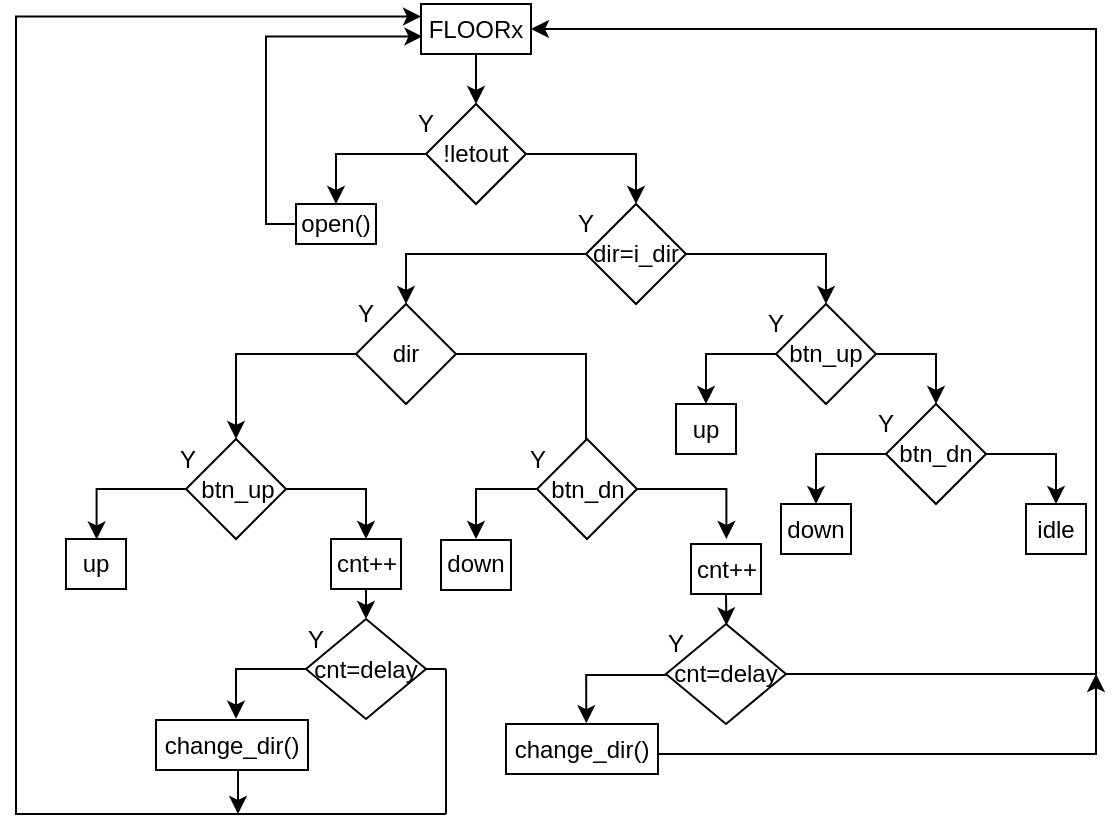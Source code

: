 <mxfile version="10.6.8" type="github"><diagram id="rrpCG6SwKrYgqtDDOhij" name="Page-1"><mxGraphModel dx="916" dy="614" grid="1" gridSize="5" guides="1" tooltips="1" connect="1" arrows="1" fold="1" page="1" pageScale="1" pageWidth="850" pageHeight="1100" math="0" shadow="0"><root><mxCell id="0"/><mxCell id="1" parent="0"/><mxCell id="ht7sEh6o9dlng3Uz-Mxe-13" style="edgeStyle=orthogonalEdgeStyle;rounded=0;orthogonalLoop=1;jettySize=auto;html=1;exitX=0;exitY=0.5;exitDx=0;exitDy=0;" edge="1" parent="1" source="ht7sEh6o9dlng3Uz-Mxe-1"><mxGeometry relative="1" as="geometry"><mxPoint x="250" y="130" as="targetPoint"/><Array as="points"><mxPoint x="250" y="105"/></Array></mxGeometry></mxCell><mxCell id="ht7sEh6o9dlng3Uz-Mxe-15" style="edgeStyle=orthogonalEdgeStyle;rounded=0;orthogonalLoop=1;jettySize=auto;html=1;exitX=1;exitY=0.5;exitDx=0;exitDy=0;" edge="1" parent="1" source="ht7sEh6o9dlng3Uz-Mxe-1"><mxGeometry relative="1" as="geometry"><mxPoint x="400" y="130" as="targetPoint"/><Array as="points"><mxPoint x="400" y="105"/></Array></mxGeometry></mxCell><mxCell id="ht7sEh6o9dlng3Uz-Mxe-1" value="" style="rhombus;whiteSpace=wrap;html=1;" vertex="1" parent="1"><mxGeometry x="295" y="80" width="50" height="50" as="geometry"/></mxCell><mxCell id="ht7sEh6o9dlng3Uz-Mxe-2" value="" style="rounded=0;whiteSpace=wrap;html=1;" vertex="1" parent="1"><mxGeometry x="230" y="130" width="40" height="20" as="geometry"/></mxCell><mxCell id="ht7sEh6o9dlng3Uz-Mxe-17" style="edgeStyle=orthogonalEdgeStyle;rounded=0;orthogonalLoop=1;jettySize=auto;html=1;exitX=1;exitY=0.5;exitDx=0;exitDy=0;" edge="1" parent="1" source="ht7sEh6o9dlng3Uz-Mxe-18"><mxGeometry relative="1" as="geometry"><mxPoint x="495" y="180" as="targetPoint"/><Array as="points"><mxPoint x="495" y="155"/></Array></mxGeometry></mxCell><mxCell id="ht7sEh6o9dlng3Uz-Mxe-89" style="edgeStyle=orthogonalEdgeStyle;rounded=0;orthogonalLoop=1;jettySize=auto;html=1;exitX=0;exitY=0.5;exitDx=0;exitDy=0;entryX=0.5;entryY=0;entryDx=0;entryDy=0;" edge="1" parent="1" source="ht7sEh6o9dlng3Uz-Mxe-18" target="ht7sEh6o9dlng3Uz-Mxe-57"><mxGeometry relative="1" as="geometry"><Array as="points"><mxPoint x="285" y="155"/></Array></mxGeometry></mxCell><mxCell id="ht7sEh6o9dlng3Uz-Mxe-18" value="" style="rhombus;whiteSpace=wrap;html=1;" vertex="1" parent="1"><mxGeometry x="375" y="130" width="50" height="50" as="geometry"/></mxCell><mxCell id="ht7sEh6o9dlng3Uz-Mxe-25" value="" style="endArrow=classic;html=1;entryX=0.5;entryY=0;entryDx=0;entryDy=0;" edge="1" parent="1" target="ht7sEh6o9dlng3Uz-Mxe-1"><mxGeometry width="50" height="50" relative="1" as="geometry"><mxPoint x="320" y="55" as="sourcePoint"/><mxPoint x="385" y="10" as="targetPoint"/></mxGeometry></mxCell><mxCell id="ht7sEh6o9dlng3Uz-Mxe-193" style="edgeStyle=elbowEdgeStyle;rounded=0;orthogonalLoop=1;jettySize=auto;html=1;entryX=0.013;entryY=0.648;entryDx=0;entryDy=0;entryPerimeter=0;strokeColor=#000000;" edge="1" parent="1" source="ht7sEh6o9dlng3Uz-Mxe-30" target="ht7sEh6o9dlng3Uz-Mxe-191"><mxGeometry relative="1" as="geometry"><Array as="points"><mxPoint x="215" y="95"/></Array></mxGeometry></mxCell><mxCell id="ht7sEh6o9dlng3Uz-Mxe-30" value="open()" style="text;html=1;strokeColor=none;fillColor=none;align=center;verticalAlign=middle;whiteSpace=wrap;rounded=0;" vertex="1" parent="1"><mxGeometry x="230" y="130" width="40" height="20" as="geometry"/></mxCell><mxCell id="ht7sEh6o9dlng3Uz-Mxe-31" value="!letout" style="text;html=1;strokeColor=none;fillColor=none;align=center;verticalAlign=middle;whiteSpace=wrap;rounded=0;" vertex="1" parent="1"><mxGeometry x="300" y="95" width="40" height="20" as="geometry"/></mxCell><mxCell id="ht7sEh6o9dlng3Uz-Mxe-32" value="Y" style="text;html=1;strokeColor=none;fillColor=none;align=center;verticalAlign=middle;whiteSpace=wrap;rounded=0;" vertex="1" parent="1"><mxGeometry x="275" y="80" width="40" height="20" as="geometry"/></mxCell><mxCell id="ht7sEh6o9dlng3Uz-Mxe-33" value="dir=i_dir" style="text;html=1;strokeColor=none;fillColor=none;align=center;verticalAlign=middle;whiteSpace=wrap;rounded=0;" vertex="1" parent="1"><mxGeometry x="380" y="145" width="40" height="20" as="geometry"/></mxCell><mxCell id="ht7sEh6o9dlng3Uz-Mxe-34" value="Y" style="text;html=1;strokeColor=none;fillColor=none;align=center;verticalAlign=middle;whiteSpace=wrap;rounded=0;" vertex="1" parent="1"><mxGeometry x="355" y="130" width="40" height="20" as="geometry"/></mxCell><mxCell id="ht7sEh6o9dlng3Uz-Mxe-56" style="edgeStyle=orthogonalEdgeStyle;rounded=0;orthogonalLoop=1;jettySize=auto;html=1;exitX=1;exitY=0.5;exitDx=0;exitDy=0;" edge="1" parent="1" source="ht7sEh6o9dlng3Uz-Mxe-57"><mxGeometry relative="1" as="geometry"><mxPoint x="375" y="275" as="targetPoint"/><Array as="points"><mxPoint x="375" y="205"/></Array></mxGeometry></mxCell><mxCell id="ht7sEh6o9dlng3Uz-Mxe-186" style="edgeStyle=elbowEdgeStyle;rounded=0;orthogonalLoop=1;jettySize=auto;html=1;exitX=0;exitY=0.5;exitDx=0;exitDy=0;entryX=0.5;entryY=0;entryDx=0;entryDy=0;strokeColor=#000000;" edge="1" parent="1" source="ht7sEh6o9dlng3Uz-Mxe-57" target="ht7sEh6o9dlng3Uz-Mxe-100"><mxGeometry relative="1" as="geometry"><Array as="points"><mxPoint x="200" y="225"/></Array></mxGeometry></mxCell><mxCell id="ht7sEh6o9dlng3Uz-Mxe-57" value="" style="rhombus;whiteSpace=wrap;html=1;" vertex="1" parent="1"><mxGeometry x="260" y="180" width="50" height="50" as="geometry"/></mxCell><mxCell id="ht7sEh6o9dlng3Uz-Mxe-58" value="dir" style="text;html=1;strokeColor=none;fillColor=none;align=center;verticalAlign=middle;whiteSpace=wrap;rounded=0;" vertex="1" parent="1"><mxGeometry x="265" y="195" width="40" height="20" as="geometry"/></mxCell><mxCell id="ht7sEh6o9dlng3Uz-Mxe-59" value="Y" style="text;html=1;strokeColor=none;fillColor=none;align=center;verticalAlign=middle;whiteSpace=wrap;rounded=0;" vertex="1" parent="1"><mxGeometry x="245" y="175" width="40" height="20" as="geometry"/></mxCell><mxCell id="ht7sEh6o9dlng3Uz-Mxe-60" style="edgeStyle=orthogonalEdgeStyle;rounded=0;orthogonalLoop=1;jettySize=auto;html=1;exitX=0;exitY=0.5;exitDx=0;exitDy=0;" edge="1" parent="1" source="ht7sEh6o9dlng3Uz-Mxe-62"><mxGeometry relative="1" as="geometry"><mxPoint x="435" y="230" as="targetPoint"/><Array as="points"><mxPoint x="435" y="205"/><mxPoint x="435" y="230"/></Array></mxGeometry></mxCell><mxCell id="ht7sEh6o9dlng3Uz-Mxe-61" style="edgeStyle=orthogonalEdgeStyle;rounded=0;orthogonalLoop=1;jettySize=auto;html=1;exitX=1;exitY=0.5;exitDx=0;exitDy=0;entryX=0.5;entryY=0;entryDx=0;entryDy=0;" edge="1" parent="1" source="ht7sEh6o9dlng3Uz-Mxe-62" target="ht7sEh6o9dlng3Uz-Mxe-82"><mxGeometry relative="1" as="geometry"><mxPoint x="564.952" y="230.238" as="targetPoint"/><Array as="points"><mxPoint x="550" y="205"/></Array></mxGeometry></mxCell><mxCell id="ht7sEh6o9dlng3Uz-Mxe-62" value="" style="rhombus;whiteSpace=wrap;html=1;" vertex="1" parent="1"><mxGeometry x="470" y="180" width="50" height="50" as="geometry"/></mxCell><mxCell id="ht7sEh6o9dlng3Uz-Mxe-63" value="btn_up" style="text;html=1;strokeColor=none;fillColor=none;align=center;verticalAlign=middle;whiteSpace=wrap;rounded=0;" vertex="1" parent="1"><mxGeometry x="475" y="195" width="40" height="20" as="geometry"/></mxCell><mxCell id="ht7sEh6o9dlng3Uz-Mxe-64" value="Y" style="text;html=1;strokeColor=none;fillColor=none;align=center;verticalAlign=middle;whiteSpace=wrap;rounded=0;" vertex="1" parent="1"><mxGeometry x="450" y="180" width="40" height="20" as="geometry"/></mxCell><mxCell id="ht7sEh6o9dlng3Uz-Mxe-70" value="" style="rounded=0;whiteSpace=wrap;html=1;" vertex="1" parent="1"><mxGeometry x="420" y="230" width="30" height="25" as="geometry"/></mxCell><mxCell id="ht7sEh6o9dlng3Uz-Mxe-72" value="up" style="text;html=1;strokeColor=none;fillColor=none;align=center;verticalAlign=middle;whiteSpace=wrap;rounded=0;" vertex="1" parent="1"><mxGeometry x="415" y="232.5" width="40" height="20" as="geometry"/></mxCell><mxCell id="ht7sEh6o9dlng3Uz-Mxe-80" style="edgeStyle=orthogonalEdgeStyle;rounded=0;orthogonalLoop=1;jettySize=auto;html=1;exitX=0;exitY=0.5;exitDx=0;exitDy=0;" edge="1" parent="1" source="ht7sEh6o9dlng3Uz-Mxe-82"><mxGeometry relative="1" as="geometry"><mxPoint x="490" y="280" as="targetPoint"/><Array as="points"><mxPoint x="490" y="255"/><mxPoint x="490" y="280"/></Array></mxGeometry></mxCell><mxCell id="ht7sEh6o9dlng3Uz-Mxe-81" style="edgeStyle=orthogonalEdgeStyle;rounded=0;orthogonalLoop=1;jettySize=auto;html=1;exitX=1;exitY=0.5;exitDx=0;exitDy=0;entryX=0.5;entryY=0;entryDx=0;entryDy=0;" edge="1" parent="1" source="ht7sEh6o9dlng3Uz-Mxe-82" target="ht7sEh6o9dlng3Uz-Mxe-87"><mxGeometry relative="1" as="geometry"><mxPoint x="619.714" y="280" as="targetPoint"/><Array as="points"><mxPoint x="610" y="255"/></Array></mxGeometry></mxCell><mxCell id="ht7sEh6o9dlng3Uz-Mxe-82" value="" style="rhombus;whiteSpace=wrap;html=1;" vertex="1" parent="1"><mxGeometry x="525" y="230" width="50" height="50" as="geometry"/></mxCell><mxCell id="ht7sEh6o9dlng3Uz-Mxe-83" value="btn_dn" style="text;html=1;strokeColor=none;fillColor=none;align=center;verticalAlign=middle;whiteSpace=wrap;rounded=0;" vertex="1" parent="1"><mxGeometry x="530" y="245" width="40" height="20" as="geometry"/></mxCell><mxCell id="ht7sEh6o9dlng3Uz-Mxe-84" value="Y" style="text;html=1;strokeColor=none;fillColor=none;align=center;verticalAlign=middle;whiteSpace=wrap;rounded=0;" vertex="1" parent="1"><mxGeometry x="505" y="230" width="40" height="20" as="geometry"/></mxCell><mxCell id="ht7sEh6o9dlng3Uz-Mxe-85" value="" style="rounded=0;whiteSpace=wrap;html=1;" vertex="1" parent="1"><mxGeometry x="472.5" y="280" width="35" height="25" as="geometry"/></mxCell><mxCell id="ht7sEh6o9dlng3Uz-Mxe-86" value="down" style="text;html=1;strokeColor=none;fillColor=none;align=center;verticalAlign=middle;whiteSpace=wrap;rounded=0;" vertex="1" parent="1"><mxGeometry x="470" y="282.5" width="40" height="20" as="geometry"/></mxCell><mxCell id="ht7sEh6o9dlng3Uz-Mxe-87" value="" style="rounded=0;whiteSpace=wrap;html=1;" vertex="1" parent="1"><mxGeometry x="595" y="280" width="30" height="25" as="geometry"/></mxCell><mxCell id="ht7sEh6o9dlng3Uz-Mxe-88" value="idle" style="text;html=1;strokeColor=none;fillColor=none;align=center;verticalAlign=middle;whiteSpace=wrap;rounded=0;" vertex="1" parent="1"><mxGeometry x="590" y="282.5" width="40" height="20" as="geometry"/></mxCell><mxCell id="ht7sEh6o9dlng3Uz-Mxe-98" style="edgeStyle=orthogonalEdgeStyle;rounded=0;orthogonalLoop=1;jettySize=auto;html=1;exitX=0;exitY=0.5;exitDx=0;exitDy=0;" edge="1" parent="1" source="ht7sEh6o9dlng3Uz-Mxe-100"><mxGeometry relative="1" as="geometry"><mxPoint x="130.3" y="297.7" as="targetPoint"/><Array as="points"><mxPoint x="130.5" y="272.5"/></Array></mxGeometry></mxCell><mxCell id="ht7sEh6o9dlng3Uz-Mxe-147" style="edgeStyle=orthogonalEdgeStyle;rounded=0;orthogonalLoop=1;jettySize=auto;html=1;exitX=1;exitY=0.5;exitDx=0;exitDy=0;entryX=0.5;entryY=0;entryDx=0;entryDy=0;" edge="1" parent="1" source="ht7sEh6o9dlng3Uz-Mxe-100" target="ht7sEh6o9dlng3Uz-Mxe-128"><mxGeometry relative="1" as="geometry"/></mxCell><mxCell id="ht7sEh6o9dlng3Uz-Mxe-100" value="" style="rhombus;whiteSpace=wrap;html=1;" vertex="1" parent="1"><mxGeometry x="175" y="247.5" width="50" height="50" as="geometry"/></mxCell><mxCell id="ht7sEh6o9dlng3Uz-Mxe-101" value="btn_up" style="text;html=1;strokeColor=none;fillColor=none;align=center;verticalAlign=middle;whiteSpace=wrap;rounded=0;" vertex="1" parent="1"><mxGeometry x="180.5" y="262.5" width="40" height="20" as="geometry"/></mxCell><mxCell id="ht7sEh6o9dlng3Uz-Mxe-102" value="Y" style="text;html=1;strokeColor=none;fillColor=none;align=center;verticalAlign=middle;whiteSpace=wrap;rounded=0;" vertex="1" parent="1"><mxGeometry x="155.5" y="247.5" width="40" height="20" as="geometry"/></mxCell><mxCell id="ht7sEh6o9dlng3Uz-Mxe-119" style="edgeStyle=orthogonalEdgeStyle;rounded=0;orthogonalLoop=1;jettySize=auto;html=1;exitX=0;exitY=0.5;exitDx=0;exitDy=0;" edge="1" parent="1" source="ht7sEh6o9dlng3Uz-Mxe-121"><mxGeometry relative="1" as="geometry"><mxPoint x="320" y="297.5" as="targetPoint"/><Array as="points"><mxPoint x="320" y="272.5"/><mxPoint x="320" y="297.5"/></Array></mxGeometry></mxCell><mxCell id="ht7sEh6o9dlng3Uz-Mxe-120" style="edgeStyle=orthogonalEdgeStyle;rounded=0;orthogonalLoop=1;jettySize=auto;html=1;exitX=1;exitY=0.5;exitDx=0;exitDy=0;" edge="1" parent="1" source="ht7sEh6o9dlng3Uz-Mxe-121"><mxGeometry relative="1" as="geometry"><mxPoint x="445.19" y="297.5" as="targetPoint"/><Array as="points"><mxPoint x="445.5" y="272.5"/></Array></mxGeometry></mxCell><mxCell id="ht7sEh6o9dlng3Uz-Mxe-121" value="" style="rhombus;whiteSpace=wrap;html=1;" vertex="1" parent="1"><mxGeometry x="350.5" y="247.5" width="50" height="50" as="geometry"/></mxCell><mxCell id="ht7sEh6o9dlng3Uz-Mxe-122" value="btn_dn" style="text;html=1;strokeColor=none;fillColor=none;align=center;verticalAlign=middle;whiteSpace=wrap;rounded=0;" vertex="1" parent="1"><mxGeometry x="355.5" y="262.5" width="40" height="20" as="geometry"/></mxCell><mxCell id="ht7sEh6o9dlng3Uz-Mxe-123" value="Y" style="text;html=1;strokeColor=none;fillColor=none;align=center;verticalAlign=middle;whiteSpace=wrap;rounded=0;" vertex="1" parent="1"><mxGeometry x="330.5" y="247.5" width="40" height="20" as="geometry"/></mxCell><mxCell id="ht7sEh6o9dlng3Uz-Mxe-124" value="" style="rounded=0;whiteSpace=wrap;html=1;" vertex="1" parent="1"><mxGeometry x="115" y="297.5" width="30" height="25" as="geometry"/></mxCell><mxCell id="ht7sEh6o9dlng3Uz-Mxe-125" value="up" style="text;html=1;strokeColor=none;fillColor=none;align=center;verticalAlign=middle;whiteSpace=wrap;rounded=0;" vertex="1" parent="1"><mxGeometry x="110" y="300" width="40" height="20" as="geometry"/></mxCell><mxCell id="ht7sEh6o9dlng3Uz-Mxe-126" value="" style="rounded=0;whiteSpace=wrap;html=1;" vertex="1" parent="1"><mxGeometry x="302.5" y="298" width="35" height="25" as="geometry"/></mxCell><mxCell id="ht7sEh6o9dlng3Uz-Mxe-127" value="down" style="text;html=1;strokeColor=none;fillColor=none;align=center;verticalAlign=middle;whiteSpace=wrap;rounded=0;" vertex="1" parent="1"><mxGeometry x="300" y="300" width="40" height="20" as="geometry"/></mxCell><mxCell id="ht7sEh6o9dlng3Uz-Mxe-148" style="edgeStyle=orthogonalEdgeStyle;rounded=0;orthogonalLoop=1;jettySize=auto;html=1;exitX=0.5;exitY=1;exitDx=0;exitDy=0;entryX=0.5;entryY=0;entryDx=0;entryDy=0;" edge="1" parent="1" source="ht7sEh6o9dlng3Uz-Mxe-128" target="ht7sEh6o9dlng3Uz-Mxe-140"><mxGeometry relative="1" as="geometry"/></mxCell><mxCell id="ht7sEh6o9dlng3Uz-Mxe-128" value="cnt++" style="rounded=0;whiteSpace=wrap;html=1;" vertex="1" parent="1"><mxGeometry x="247.5" y="297.5" width="35" height="25" as="geometry"/></mxCell><mxCell id="ht7sEh6o9dlng3Uz-Mxe-138" style="edgeStyle=orthogonalEdgeStyle;rounded=0;orthogonalLoop=1;jettySize=auto;html=1;exitX=0;exitY=0.5;exitDx=0;exitDy=0;" edge="1" parent="1" source="ht7sEh6o9dlng3Uz-Mxe-140"><mxGeometry relative="1" as="geometry"><mxPoint x="200" y="387.333" as="targetPoint"/><Array as="points"><mxPoint x="200" y="362.5"/></Array></mxGeometry></mxCell><mxCell id="ht7sEh6o9dlng3Uz-Mxe-140" value="" style="rhombus;whiteSpace=wrap;html=1;" vertex="1" parent="1"><mxGeometry x="235" y="337.5" width="60" height="50" as="geometry"/></mxCell><mxCell id="ht7sEh6o9dlng3Uz-Mxe-141" value="cnt=delay" style="text;html=1;strokeColor=none;fillColor=none;align=center;verticalAlign=middle;whiteSpace=wrap;rounded=0;" vertex="1" parent="1"><mxGeometry x="245" y="352.5" width="40" height="20" as="geometry"/></mxCell><mxCell id="ht7sEh6o9dlng3Uz-Mxe-142" value="Y" style="text;html=1;strokeColor=none;fillColor=none;align=center;verticalAlign=middle;whiteSpace=wrap;rounded=0;" vertex="1" parent="1"><mxGeometry x="220" y="337.5" width="40" height="20" as="geometry"/></mxCell><mxCell id="ht7sEh6o9dlng3Uz-Mxe-178" style="edgeStyle=elbowEdgeStyle;rounded=0;orthogonalLoop=1;jettySize=auto;html=1;strokeColor=#000000;" edge="1" parent="1" source="ht7sEh6o9dlng3Uz-Mxe-143"><mxGeometry relative="1" as="geometry"><mxPoint x="201" y="435" as="targetPoint"/><Array as="points"><mxPoint x="201" y="425"/><mxPoint x="201" y="430"/></Array></mxGeometry></mxCell><mxCell id="ht7sEh6o9dlng3Uz-Mxe-143" value="change_dir()" style="rounded=0;whiteSpace=wrap;html=1;" vertex="1" parent="1"><mxGeometry x="160" y="388" width="76" height="25" as="geometry"/></mxCell><mxCell id="ht7sEh6o9dlng3Uz-Mxe-151" style="edgeStyle=orthogonalEdgeStyle;rounded=0;orthogonalLoop=1;jettySize=auto;html=1;exitX=0.5;exitY=1;exitDx=0;exitDy=0;entryX=0.5;entryY=0;entryDx=0;entryDy=0;" edge="1" parent="1" source="ht7sEh6o9dlng3Uz-Mxe-152"><mxGeometry relative="1" as="geometry"><mxPoint x="445.2" y="340.7" as="targetPoint"/></mxGeometry></mxCell><mxCell id="ht7sEh6o9dlng3Uz-Mxe-152" value="cnt++" style="rounded=0;whiteSpace=wrap;html=1;" vertex="1" parent="1"><mxGeometry x="427.5" y="300" width="35" height="25" as="geometry"/></mxCell><mxCell id="ht7sEh6o9dlng3Uz-Mxe-153" style="edgeStyle=orthogonalEdgeStyle;rounded=0;orthogonalLoop=1;jettySize=auto;html=1;exitX=0;exitY=0.5;exitDx=0;exitDy=0;" edge="1" parent="1"><mxGeometry relative="1" as="geometry"><mxPoint x="375.143" y="389.571" as="targetPoint"/><Array as="points"><mxPoint x="375" y="365"/></Array><mxPoint x="415.2" y="365.5" as="sourcePoint"/></mxGeometry></mxCell><mxCell id="ht7sEh6o9dlng3Uz-Mxe-173" style="edgeStyle=elbowEdgeStyle;rounded=0;orthogonalLoop=1;jettySize=auto;html=1;strokeColor=#000000;entryX=1;entryY=0.5;entryDx=0;entryDy=0;" edge="1" parent="1" source="ht7sEh6o9dlng3Uz-Mxe-154" target="ht7sEh6o9dlng3Uz-Mxe-191"><mxGeometry relative="1" as="geometry"><mxPoint x="350" y="45" as="targetPoint"/><Array as="points"><mxPoint x="630" y="260"/><mxPoint x="645" y="230"/></Array></mxGeometry></mxCell><mxCell id="ht7sEh6o9dlng3Uz-Mxe-154" value="" style="rhombus;whiteSpace=wrap;html=1;" vertex="1" parent="1"><mxGeometry x="415" y="340" width="60" height="50" as="geometry"/></mxCell><mxCell id="ht7sEh6o9dlng3Uz-Mxe-156" value="Y" style="text;html=1;strokeColor=none;fillColor=none;align=center;verticalAlign=middle;whiteSpace=wrap;rounded=0;" vertex="1" parent="1"><mxGeometry x="400" y="340" width="40" height="20" as="geometry"/></mxCell><mxCell id="ht7sEh6o9dlng3Uz-Mxe-182" style="edgeStyle=elbowEdgeStyle;rounded=0;orthogonalLoop=1;jettySize=auto;html=1;strokeColor=#000000;" edge="1" parent="1" source="ht7sEh6o9dlng3Uz-Mxe-157"><mxGeometry relative="1" as="geometry"><mxPoint x="630" y="365" as="targetPoint"/><Array as="points"><mxPoint x="630" y="405"/><mxPoint x="520" y="400"/><mxPoint x="520" y="395"/></Array></mxGeometry></mxCell><mxCell id="ht7sEh6o9dlng3Uz-Mxe-157" value="change_dir()" style="rounded=0;whiteSpace=wrap;html=1;" vertex="1" parent="1"><mxGeometry x="335" y="390" width="76" height="25" as="geometry"/></mxCell><mxCell id="ht7sEh6o9dlng3Uz-Mxe-161" value="" style="endArrow=none;html=1;entryX=1;entryY=0.5;entryDx=0;entryDy=0;" edge="1" parent="1" target="ht7sEh6o9dlng3Uz-Mxe-140"><mxGeometry width="50" height="50" relative="1" as="geometry"><mxPoint x="295" y="362.5" as="sourcePoint"/><mxPoint x="270" y="442.5" as="targetPoint"/></mxGeometry></mxCell><mxCell id="ht7sEh6o9dlng3Uz-Mxe-166" style="edgeStyle=elbowEdgeStyle;rounded=0;orthogonalLoop=1;jettySize=auto;html=1;strokeColor=#000000;entryX=0;entryY=0.25;entryDx=0;entryDy=0;" edge="1" parent="1" target="ht7sEh6o9dlng3Uz-Mxe-191"><mxGeometry relative="1" as="geometry"><mxPoint x="230" y="50" as="targetPoint"/><mxPoint x="305" y="435" as="sourcePoint"/><Array as="points"><mxPoint x="90" y="395"/><mxPoint x="70" y="365"/><mxPoint x="125" y="410"/><mxPoint x="125" y="355"/><mxPoint x="70" y="430"/><mxPoint x="75" y="200"/><mxPoint x="100" y="425"/><mxPoint x="60" y="380"/><mxPoint x="50" y="200"/><mxPoint x="315" y="360"/><mxPoint x="110" y="430"/><mxPoint x="45" y="430"/><mxPoint x="325" y="390"/></Array></mxGeometry></mxCell><mxCell id="ht7sEh6o9dlng3Uz-Mxe-170" value="" style="endArrow=none;html=1;strokeColor=#000000;" edge="1" parent="1"><mxGeometry width="50" height="50" relative="1" as="geometry"><mxPoint x="305" y="435" as="sourcePoint"/><mxPoint x="305" y="362.5" as="targetPoint"/></mxGeometry></mxCell><mxCell id="ht7sEh6o9dlng3Uz-Mxe-171" value="" style="endArrow=none;html=1;strokeColor=#000000;exitX=1;exitY=0.5;exitDx=0;exitDy=0;" edge="1" parent="1" source="ht7sEh6o9dlng3Uz-Mxe-140"><mxGeometry width="50" height="50" relative="1" as="geometry"><mxPoint x="285" y="392.426" as="sourcePoint"/><mxPoint x="305" y="362.5" as="targetPoint"/></mxGeometry></mxCell><mxCell id="ht7sEh6o9dlng3Uz-Mxe-179" value="cnt=delay" style="text;html=1;strokeColor=none;fillColor=none;align=center;verticalAlign=middle;whiteSpace=wrap;rounded=0;" vertex="1" parent="1"><mxGeometry x="425" y="355" width="40" height="20" as="geometry"/></mxCell><mxCell id="ht7sEh6o9dlng3Uz-Mxe-191" value="" style="rounded=0;whiteSpace=wrap;html=1;" vertex="1" parent="1"><mxGeometry x="292.5" y="30" width="55" height="25" as="geometry"/></mxCell><mxCell id="ht7sEh6o9dlng3Uz-Mxe-192" value="FLOORx" style="text;html=1;strokeColor=none;fillColor=none;align=center;verticalAlign=middle;whiteSpace=wrap;rounded=0;" vertex="1" parent="1"><mxGeometry x="300" y="32.5" width="40" height="20" as="geometry"/></mxCell></root></mxGraphModel></diagram></mxfile>